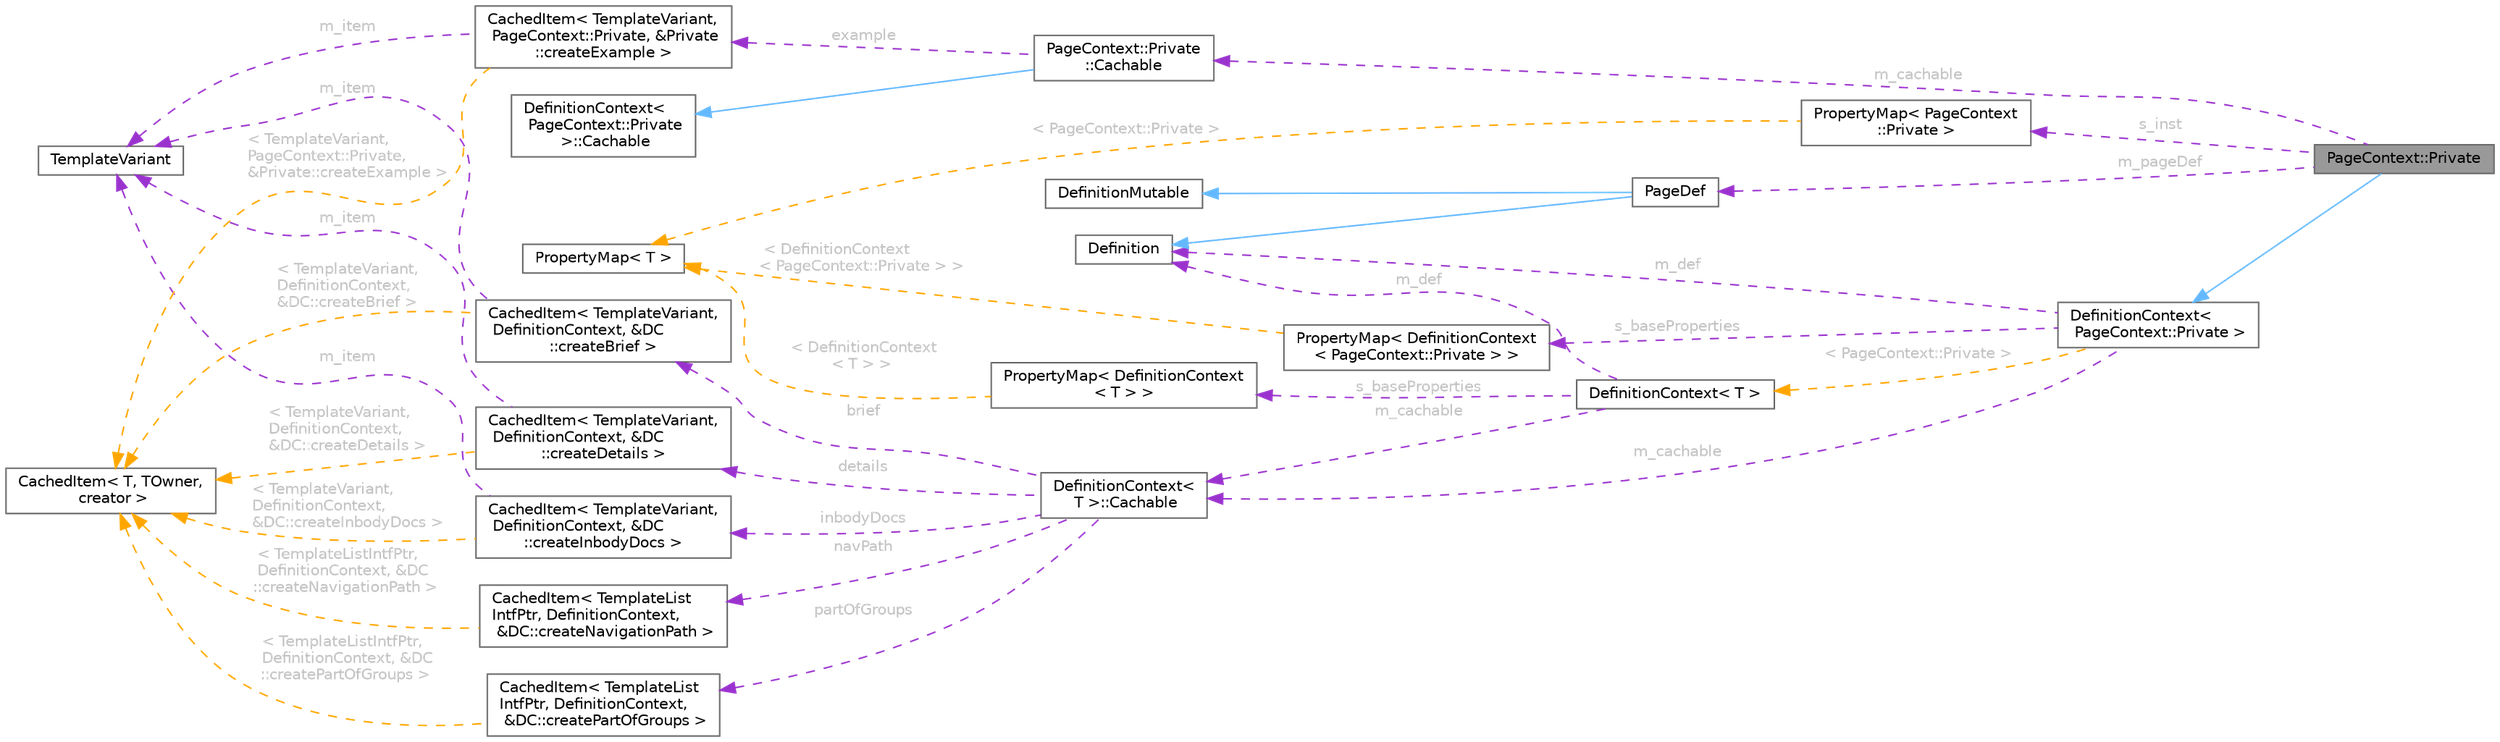 digraph "PageContext::Private"
{
 // INTERACTIVE_SVG=YES
 // LATEX_PDF_SIZE
  bgcolor="transparent";
  edge [fontname=Helvetica,fontsize=10,labelfontname=Helvetica,labelfontsize=10];
  node [fontname=Helvetica,fontsize=10,shape=box,height=0.2,width=0.4];
  rankdir="LR";
  Node1 [id="Node000001",label="PageContext::Private",height=0.2,width=0.4,color="gray40", fillcolor="grey60", style="filled", fontcolor="black"];
  Node2 -> Node1 [id="edge1_Node000001_Node000002",dir="back",color="steelblue1",style="solid"];
  Node2 [id="Node000002",label="DefinitionContext\<\l PageContext::Private \>",height=0.2,width=0.4,color="gray40", fillcolor="white", style="filled",URL="$d6/d49/class_definition_context.html",tooltip=" "];
  Node3 -> Node2 [id="edge2_Node000002_Node000003",dir="back",color="darkorchid3",style="dashed",label=" m_cachable",fontcolor="grey" ];
  Node3 [id="Node000003",label="DefinitionContext\<\l T \>::Cachable",height=0.2,width=0.4,color="gray40", fillcolor="white", style="filled",URL="$d9/d7b/struct_definition_context_1_1_cachable.html",tooltip=" "];
  Node4 -> Node3 [id="edge3_Node000003_Node000004",dir="back",color="darkorchid3",style="dashed",label=" details",fontcolor="grey" ];
  Node4 [id="Node000004",label="CachedItem\< TemplateVariant,\l DefinitionContext, &DC\l::createDetails \>",height=0.2,width=0.4,color="gray40", fillcolor="white", style="filled",URL="$d7/dc1/class_cached_item.html",tooltip=" "];
  Node5 -> Node4 [id="edge4_Node000004_Node000005",dir="back",color="darkorchid3",style="dashed",label=" m_item",fontcolor="grey" ];
  Node5 [id="Node000005",label="TemplateVariant",height=0.2,width=0.4,color="gray40", fillcolor="white", style="filled",URL="$d1/dba/class_template_variant.html",tooltip="Variant type which can hold one value of a fixed set of types."];
  Node6 -> Node4 [id="edge5_Node000004_Node000006",dir="back",color="orange",style="dashed",label=" \< TemplateVariant,\l DefinitionContext,\l &DC::createDetails \>",fontcolor="grey" ];
  Node6 [id="Node000006",label="CachedItem\< T, TOwner,\l creator \>",height=0.2,width=0.4,color="gray40", fillcolor="white", style="filled",URL="$d7/dc1/class_cached_item.html",tooltip="Wrapper for data that needs to be cached."];
  Node7 -> Node3 [id="edge6_Node000003_Node000007",dir="back",color="darkorchid3",style="dashed",label=" brief",fontcolor="grey" ];
  Node7 [id="Node000007",label="CachedItem\< TemplateVariant,\l DefinitionContext, &DC\l::createBrief \>",height=0.2,width=0.4,color="gray40", fillcolor="white", style="filled",URL="$d7/dc1/class_cached_item.html",tooltip=" "];
  Node5 -> Node7 [id="edge7_Node000007_Node000005",dir="back",color="darkorchid3",style="dashed",label=" m_item",fontcolor="grey" ];
  Node6 -> Node7 [id="edge8_Node000007_Node000006",dir="back",color="orange",style="dashed",label=" \< TemplateVariant,\l DefinitionContext,\l &DC::createBrief \>",fontcolor="grey" ];
  Node8 -> Node3 [id="edge9_Node000003_Node000008",dir="back",color="darkorchid3",style="dashed",label=" inbodyDocs",fontcolor="grey" ];
  Node8 [id="Node000008",label="CachedItem\< TemplateVariant,\l DefinitionContext, &DC\l::createInbodyDocs \>",height=0.2,width=0.4,color="gray40", fillcolor="white", style="filled",URL="$d7/dc1/class_cached_item.html",tooltip=" "];
  Node5 -> Node8 [id="edge10_Node000008_Node000005",dir="back",color="darkorchid3",style="dashed",label=" m_item",fontcolor="grey" ];
  Node6 -> Node8 [id="edge11_Node000008_Node000006",dir="back",color="orange",style="dashed",label=" \< TemplateVariant,\l DefinitionContext,\l &DC::createInbodyDocs \>",fontcolor="grey" ];
  Node9 -> Node3 [id="edge12_Node000003_Node000009",dir="back",color="darkorchid3",style="dashed",label=" navPath",fontcolor="grey" ];
  Node9 [id="Node000009",label="CachedItem\< TemplateList\lIntfPtr, DefinitionContext,\l &DC::createNavigationPath \>",height=0.2,width=0.4,color="gray40", fillcolor="white", style="filled",URL="$d7/dc1/class_cached_item.html",tooltip=" "];
  Node6 -> Node9 [id="edge13_Node000009_Node000006",dir="back",color="orange",style="dashed",label=" \< TemplateListIntfPtr,\l DefinitionContext, &DC\l::createNavigationPath \>",fontcolor="grey" ];
  Node10 -> Node3 [id="edge14_Node000003_Node000010",dir="back",color="darkorchid3",style="dashed",label=" partOfGroups",fontcolor="grey" ];
  Node10 [id="Node000010",label="CachedItem\< TemplateList\lIntfPtr, DefinitionContext,\l &DC::createPartOfGroups \>",height=0.2,width=0.4,color="gray40", fillcolor="white", style="filled",URL="$d7/dc1/class_cached_item.html",tooltip=" "];
  Node6 -> Node10 [id="edge15_Node000010_Node000006",dir="back",color="orange",style="dashed",label=" \< TemplateListIntfPtr,\l DefinitionContext, &DC\l::createPartOfGroups \>",fontcolor="grey" ];
  Node11 -> Node2 [id="edge16_Node000002_Node000011",dir="back",color="darkorchid3",style="dashed",label=" m_def",fontcolor="grey" ];
  Node11 [id="Node000011",label="Definition",height=0.2,width=0.4,color="gray40", fillcolor="white", style="filled",URL="$d5/dcc/class_definition.html",tooltip="The common base class of all entity definitions found in the sources."];
  Node12 -> Node2 [id="edge17_Node000002_Node000012",dir="back",color="darkorchid3",style="dashed",label=" s_baseProperties",fontcolor="grey" ];
  Node12 [id="Node000012",label="PropertyMap\< DefinitionContext\l\< PageContext::Private \> \>",height=0.2,width=0.4,color="gray40", fillcolor="white", style="filled",URL="$d5/dbf/class_property_map.html",tooltip=" "];
  Node13 -> Node12 [id="edge18_Node000012_Node000013",dir="back",color="orange",style="dashed",label=" \< DefinitionContext\l\< PageContext::Private \> \>",fontcolor="grey" ];
  Node13 [id="Node000013",label="PropertyMap\< T \>",height=0.2,width=0.4,color="gray40", fillcolor="white", style="filled",URL="$d5/dbf/class_property_map.html",tooltip="Class representing a mapping of properties and the corresponding getter function."];
  Node14 -> Node2 [id="edge19_Node000002_Node000014",dir="back",color="orange",style="dashed",label=" \< PageContext::Private \>",fontcolor="grey" ];
  Node14 [id="Node000014",label="DefinitionContext\< T \>",height=0.2,width=0.4,color="gray40", fillcolor="white", style="filled",URL="$d6/d49/class_definition_context.html",tooltip=" "];
  Node3 -> Node14 [id="edge20_Node000014_Node000003",dir="back",color="darkorchid3",style="dashed",label=" m_cachable",fontcolor="grey" ];
  Node11 -> Node14 [id="edge21_Node000014_Node000011",dir="back",color="darkorchid3",style="dashed",label=" m_def",fontcolor="grey" ];
  Node15 -> Node14 [id="edge22_Node000014_Node000015",dir="back",color="darkorchid3",style="dashed",label=" s_baseProperties",fontcolor="grey" ];
  Node15 [id="Node000015",label="PropertyMap\< DefinitionContext\l\< T \> \>",height=0.2,width=0.4,color="gray40", fillcolor="white", style="filled",URL="$d5/dbf/class_property_map.html",tooltip=" "];
  Node13 -> Node15 [id="edge23_Node000015_Node000013",dir="back",color="orange",style="dashed",label=" \< DefinitionContext\l\< T \> \>",fontcolor="grey" ];
  Node16 -> Node1 [id="edge24_Node000001_Node000016",dir="back",color="darkorchid3",style="dashed",label=" m_pageDef",fontcolor="grey" ];
  Node16 [id="Node000016",label="PageDef",height=0.2,width=0.4,color="gray40", fillcolor="white", style="filled",URL="$dd/d41/class_page_def.html",tooltip="A model of a page symbol."];
  Node17 -> Node16 [id="edge25_Node000016_Node000017",dir="back",color="steelblue1",style="solid"];
  Node17 [id="Node000017",label="DefinitionMutable",height=0.2,width=0.4,color="gray40", fillcolor="white", style="filled",URL="$d0/d46/class_definition_mutable.html",tooltip=" "];
  Node11 -> Node16 [id="edge26_Node000016_Node000011",dir="back",color="steelblue1",style="solid"];
  Node18 -> Node1 [id="edge27_Node000001_Node000018",dir="back",color="darkorchid3",style="dashed",label=" m_cachable",fontcolor="grey" ];
  Node18 [id="Node000018",label="PageContext::Private\l::Cachable",height=0.2,width=0.4,color="gray40", fillcolor="white", style="filled",URL="$db/de3/struct_page_context_1_1_private_1_1_cachable.html",tooltip=" "];
  Node19 -> Node18 [id="edge28_Node000018_Node000019",dir="back",color="steelblue1",style="solid"];
  Node19 [id="Node000019",label="DefinitionContext\<\l PageContext::Private\l \>::Cachable",height=0.2,width=0.4,color="gray40", fillcolor="white", style="filled"];
  Node20 -> Node18 [id="edge29_Node000018_Node000020",dir="back",color="darkorchid3",style="dashed",label=" example",fontcolor="grey" ];
  Node20 [id="Node000020",label="CachedItem\< TemplateVariant,\l PageContext::Private, &Private\l::createExample \>",height=0.2,width=0.4,color="gray40", fillcolor="white", style="filled",URL="$d7/dc1/class_cached_item.html",tooltip=" "];
  Node5 -> Node20 [id="edge30_Node000020_Node000005",dir="back",color="darkorchid3",style="dashed",label=" m_item",fontcolor="grey" ];
  Node6 -> Node20 [id="edge31_Node000020_Node000006",dir="back",color="orange",style="dashed",label=" \< TemplateVariant,\l PageContext::Private,\l &Private::createExample \>",fontcolor="grey" ];
  Node21 -> Node1 [id="edge32_Node000001_Node000021",dir="back",color="darkorchid3",style="dashed",label=" s_inst",fontcolor="grey" ];
  Node21 [id="Node000021",label="PropertyMap\< PageContext\l::Private \>",height=0.2,width=0.4,color="gray40", fillcolor="white", style="filled",URL="$d5/dbf/class_property_map.html",tooltip=" "];
  Node13 -> Node21 [id="edge33_Node000021_Node000013",dir="back",color="orange",style="dashed",label=" \< PageContext::Private \>",fontcolor="grey" ];
}
